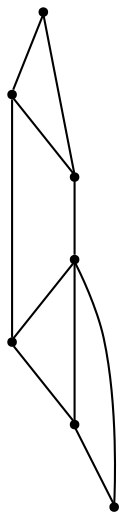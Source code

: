 graph {
  node [shape=point,comment="{\"directed\":false,\"doi\":\"10.1007/978-3-662-45803-7_32\",\"figure\":\"4\"}"]

  v0 [pos="829.8274253423737,1993.0802176924476"]
  v1 [pos="736.0097878403503,2068.1195138554103"]
  v2 [pos="829.8274253423735,2068.1195138554103"]
  v3 [pos="773.5368428411597,2068.1195138554103"]
  v4 [pos="604.6650953375179,1993.0802176924476"]
  v5 [pos="604.6650953375179,2068.1195138554103"]
  v6 [pos="679.7192053391365,1993.0802176924476"]

  v5 -- v1 [id="-3",pos="604.6650953375179,2068.1195138554103 736.0097878403503,2068.1195138554103 736.0097878403503,2068.1195138554103 736.0097878403503,2068.1195138554103"]
  v1 -- v3 [id="-4",pos="736.0097878403503,2068.1195138554103 773.5368428411597,2068.1195138554103 773.5368428411597,2068.1195138554103 773.5368428411597,2068.1195138554103"]
  v3 -- v2 [id="-5",pos="773.5368428411597,2068.1195138554103 829.8274253423735,2068.1195138554103 829.8274253423735,2068.1195138554103 829.8274253423735,2068.1195138554103"]
  v4 -- v6 [id="-8",pos="604.6650953375179,1993.0802176924476 679.7192053391365,1993.0802176924476 679.7192053391365,1993.0802176924476 679.7192053391365,1993.0802176924476"]
  v6 -- v0 [id="-9",pos="679.7192053391365,1993.0802176924476 829.8274253423737,1993.0802176924476 829.8274253423737,1993.0802176924476 829.8274253423737,1993.0802176924476"]
  v5 -- v6 [id="-12",pos="604.6650953375179,2068.1195138554103 679.7192053391365,1993.0802176924476 679.7192053391365,1993.0802176924476 679.7192053391365,1993.0802176924476"]
  v4 -- v5 [id="-16",pos="604.6650953375179,1993.0802176924476 604.6650953375179,2068.1195138554103 604.6650953375179,2068.1195138554103 604.6650953375179,2068.1195138554103"]
  v0 -- v3 [id="-22",pos="829.8274253423737,1993.0802176924476 773.5368428411597,2068.1195138554103 773.5368428411597,2068.1195138554103 773.5368428411597,2068.1195138554103"]
  v0 -- v2 [id="-24",pos="829.8274253423737,1993.0802176924476 829.8274253423735,2068.1195138554103 829.8274253423735,2068.1195138554103 829.8274253423735,2068.1195138554103"]
  v0 -- v1 [id="-25",pos="829.8274253423737,1993.0802176924476 736.0097878403503,2068.1195138554103 736.0097878403503,2068.1195138554103 736.0097878403503,2068.1195138554103"]
}